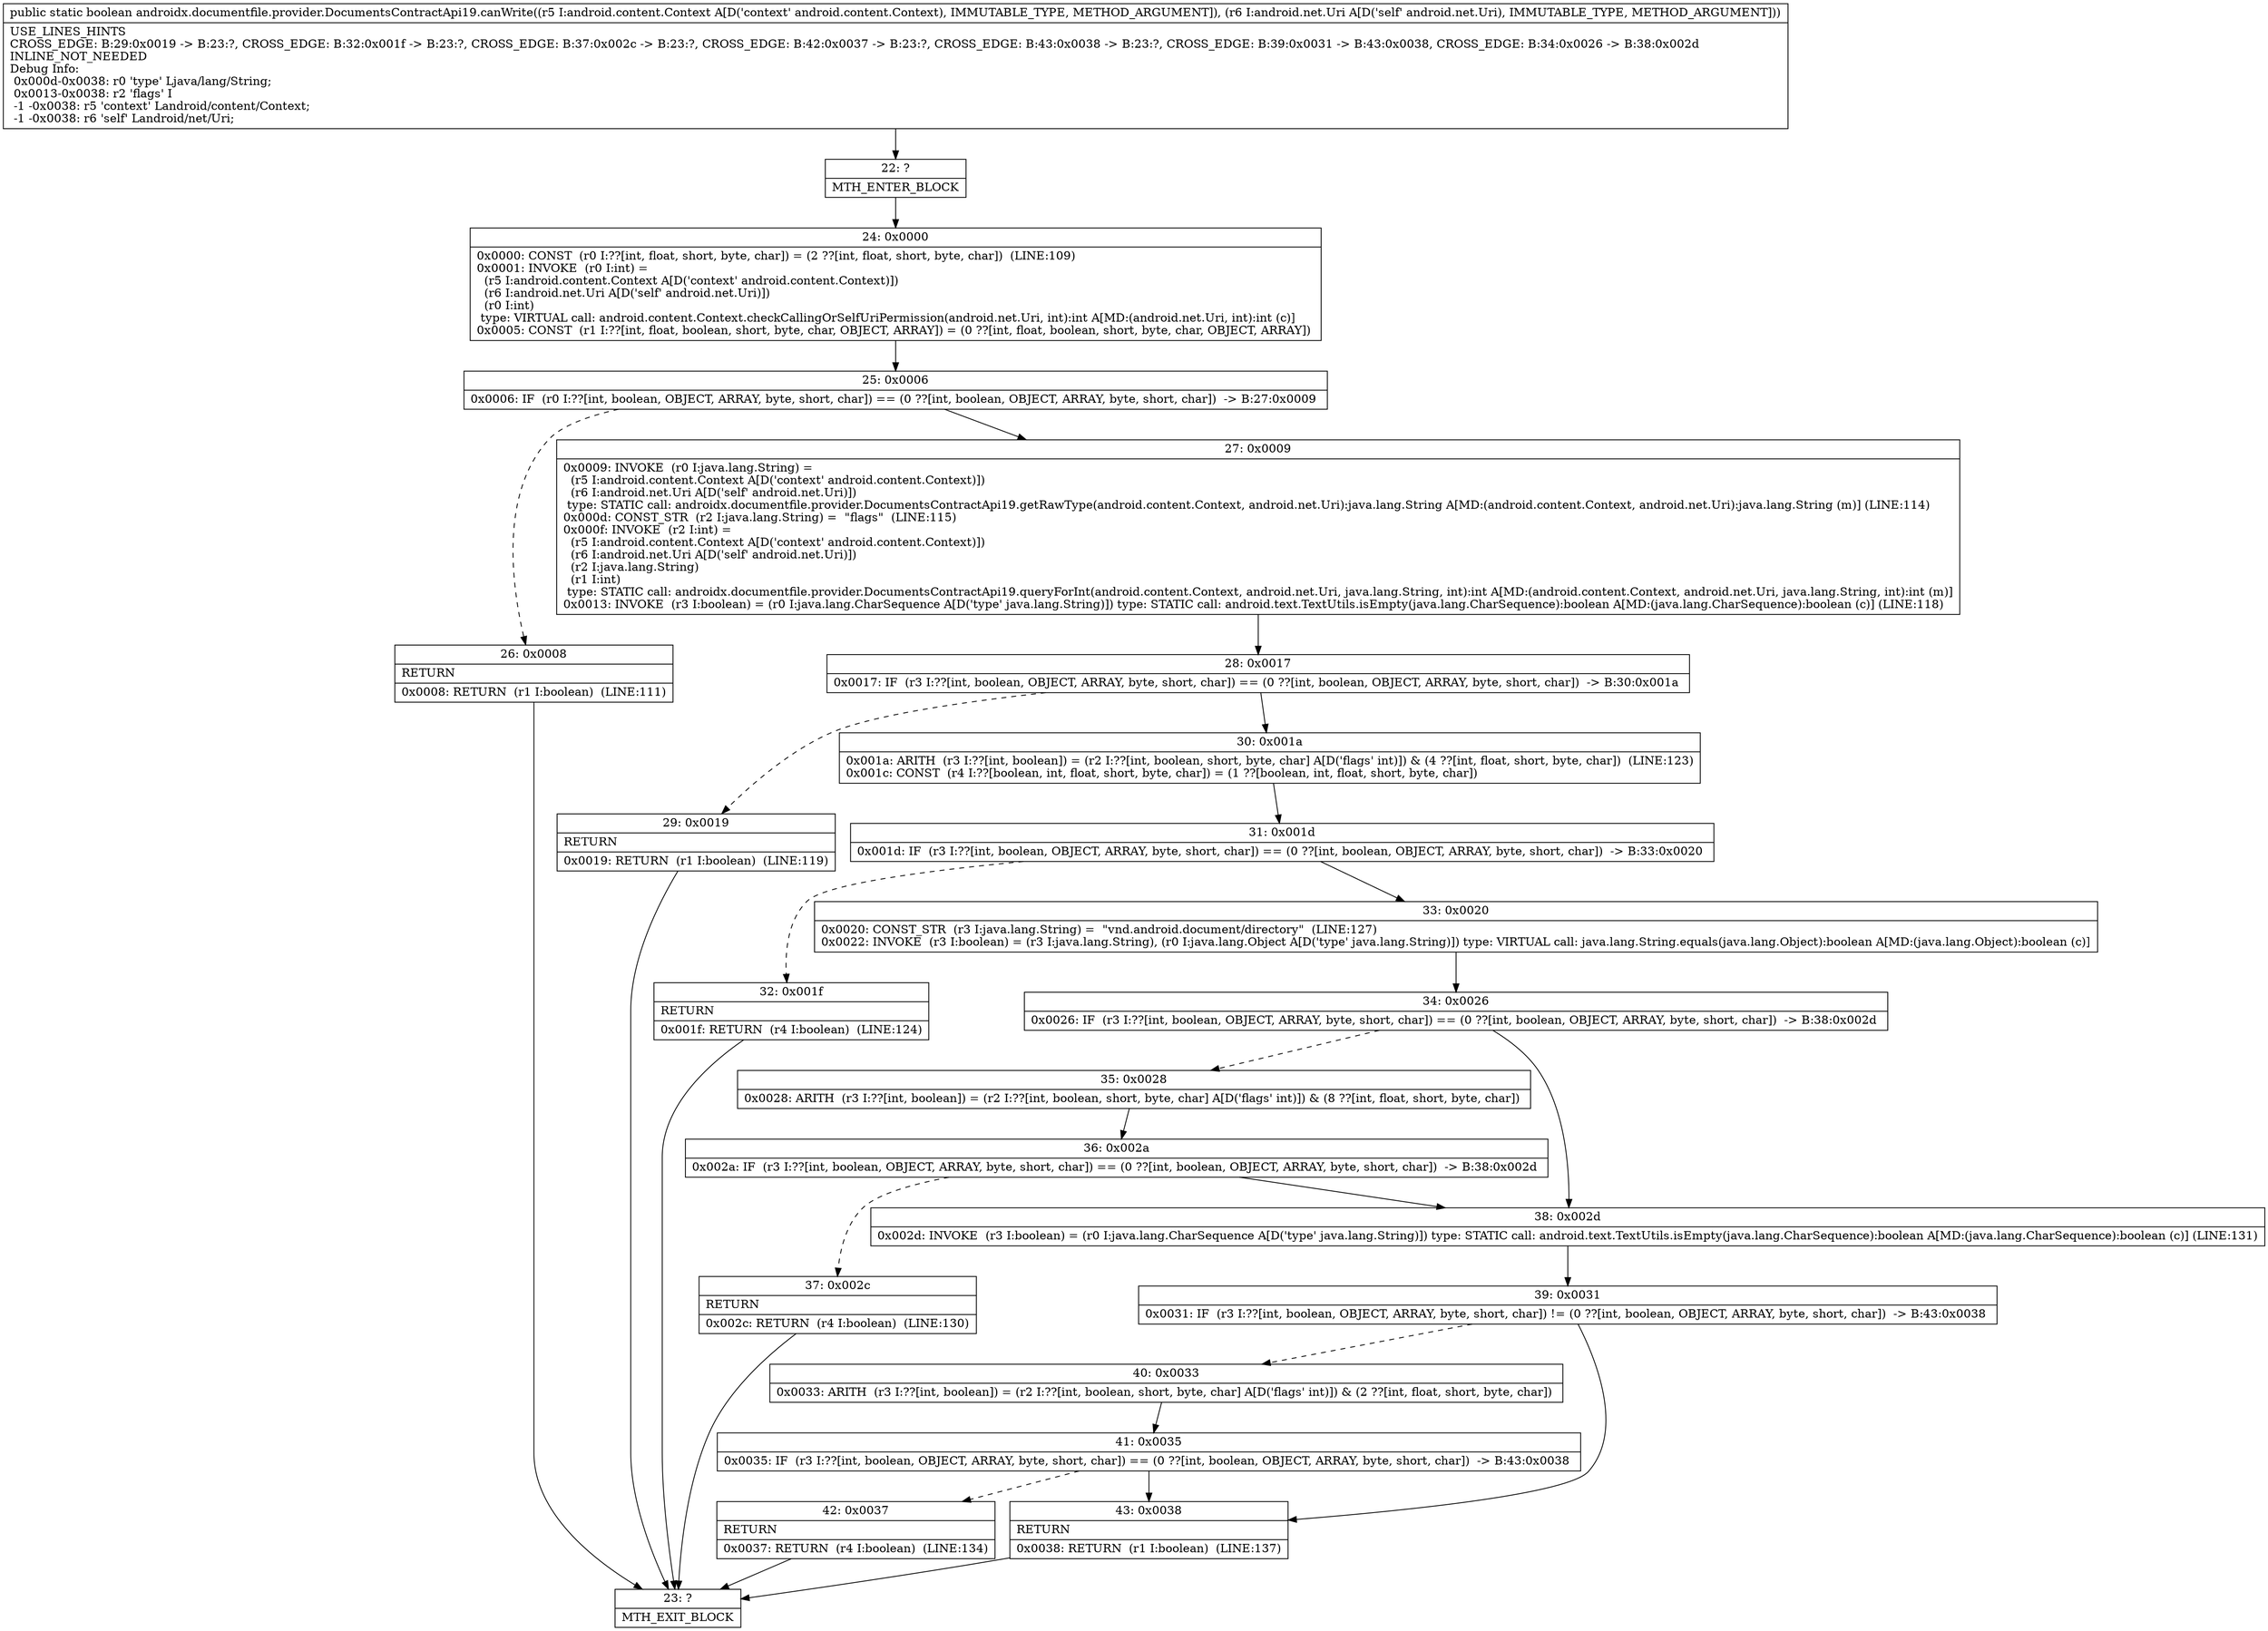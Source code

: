 digraph "CFG forandroidx.documentfile.provider.DocumentsContractApi19.canWrite(Landroid\/content\/Context;Landroid\/net\/Uri;)Z" {
Node_22 [shape=record,label="{22\:\ ?|MTH_ENTER_BLOCK\l}"];
Node_24 [shape=record,label="{24\:\ 0x0000|0x0000: CONST  (r0 I:??[int, float, short, byte, char]) = (2 ??[int, float, short, byte, char])  (LINE:109)\l0x0001: INVOKE  (r0 I:int) = \l  (r5 I:android.content.Context A[D('context' android.content.Context)])\l  (r6 I:android.net.Uri A[D('self' android.net.Uri)])\l  (r0 I:int)\l type: VIRTUAL call: android.content.Context.checkCallingOrSelfUriPermission(android.net.Uri, int):int A[MD:(android.net.Uri, int):int (c)]\l0x0005: CONST  (r1 I:??[int, float, boolean, short, byte, char, OBJECT, ARRAY]) = (0 ??[int, float, boolean, short, byte, char, OBJECT, ARRAY]) \l}"];
Node_25 [shape=record,label="{25\:\ 0x0006|0x0006: IF  (r0 I:??[int, boolean, OBJECT, ARRAY, byte, short, char]) == (0 ??[int, boolean, OBJECT, ARRAY, byte, short, char])  \-\> B:27:0x0009 \l}"];
Node_26 [shape=record,label="{26\:\ 0x0008|RETURN\l|0x0008: RETURN  (r1 I:boolean)  (LINE:111)\l}"];
Node_23 [shape=record,label="{23\:\ ?|MTH_EXIT_BLOCK\l}"];
Node_27 [shape=record,label="{27\:\ 0x0009|0x0009: INVOKE  (r0 I:java.lang.String) = \l  (r5 I:android.content.Context A[D('context' android.content.Context)])\l  (r6 I:android.net.Uri A[D('self' android.net.Uri)])\l type: STATIC call: androidx.documentfile.provider.DocumentsContractApi19.getRawType(android.content.Context, android.net.Uri):java.lang.String A[MD:(android.content.Context, android.net.Uri):java.lang.String (m)] (LINE:114)\l0x000d: CONST_STR  (r2 I:java.lang.String) =  \"flags\"  (LINE:115)\l0x000f: INVOKE  (r2 I:int) = \l  (r5 I:android.content.Context A[D('context' android.content.Context)])\l  (r6 I:android.net.Uri A[D('self' android.net.Uri)])\l  (r2 I:java.lang.String)\l  (r1 I:int)\l type: STATIC call: androidx.documentfile.provider.DocumentsContractApi19.queryForInt(android.content.Context, android.net.Uri, java.lang.String, int):int A[MD:(android.content.Context, android.net.Uri, java.lang.String, int):int (m)]\l0x0013: INVOKE  (r3 I:boolean) = (r0 I:java.lang.CharSequence A[D('type' java.lang.String)]) type: STATIC call: android.text.TextUtils.isEmpty(java.lang.CharSequence):boolean A[MD:(java.lang.CharSequence):boolean (c)] (LINE:118)\l}"];
Node_28 [shape=record,label="{28\:\ 0x0017|0x0017: IF  (r3 I:??[int, boolean, OBJECT, ARRAY, byte, short, char]) == (0 ??[int, boolean, OBJECT, ARRAY, byte, short, char])  \-\> B:30:0x001a \l}"];
Node_29 [shape=record,label="{29\:\ 0x0019|RETURN\l|0x0019: RETURN  (r1 I:boolean)  (LINE:119)\l}"];
Node_30 [shape=record,label="{30\:\ 0x001a|0x001a: ARITH  (r3 I:??[int, boolean]) = (r2 I:??[int, boolean, short, byte, char] A[D('flags' int)]) & (4 ??[int, float, short, byte, char])  (LINE:123)\l0x001c: CONST  (r4 I:??[boolean, int, float, short, byte, char]) = (1 ??[boolean, int, float, short, byte, char]) \l}"];
Node_31 [shape=record,label="{31\:\ 0x001d|0x001d: IF  (r3 I:??[int, boolean, OBJECT, ARRAY, byte, short, char]) == (0 ??[int, boolean, OBJECT, ARRAY, byte, short, char])  \-\> B:33:0x0020 \l}"];
Node_32 [shape=record,label="{32\:\ 0x001f|RETURN\l|0x001f: RETURN  (r4 I:boolean)  (LINE:124)\l}"];
Node_33 [shape=record,label="{33\:\ 0x0020|0x0020: CONST_STR  (r3 I:java.lang.String) =  \"vnd.android.document\/directory\"  (LINE:127)\l0x0022: INVOKE  (r3 I:boolean) = (r3 I:java.lang.String), (r0 I:java.lang.Object A[D('type' java.lang.String)]) type: VIRTUAL call: java.lang.String.equals(java.lang.Object):boolean A[MD:(java.lang.Object):boolean (c)]\l}"];
Node_34 [shape=record,label="{34\:\ 0x0026|0x0026: IF  (r3 I:??[int, boolean, OBJECT, ARRAY, byte, short, char]) == (0 ??[int, boolean, OBJECT, ARRAY, byte, short, char])  \-\> B:38:0x002d \l}"];
Node_35 [shape=record,label="{35\:\ 0x0028|0x0028: ARITH  (r3 I:??[int, boolean]) = (r2 I:??[int, boolean, short, byte, char] A[D('flags' int)]) & (8 ??[int, float, short, byte, char]) \l}"];
Node_36 [shape=record,label="{36\:\ 0x002a|0x002a: IF  (r3 I:??[int, boolean, OBJECT, ARRAY, byte, short, char]) == (0 ??[int, boolean, OBJECT, ARRAY, byte, short, char])  \-\> B:38:0x002d \l}"];
Node_37 [shape=record,label="{37\:\ 0x002c|RETURN\l|0x002c: RETURN  (r4 I:boolean)  (LINE:130)\l}"];
Node_38 [shape=record,label="{38\:\ 0x002d|0x002d: INVOKE  (r3 I:boolean) = (r0 I:java.lang.CharSequence A[D('type' java.lang.String)]) type: STATIC call: android.text.TextUtils.isEmpty(java.lang.CharSequence):boolean A[MD:(java.lang.CharSequence):boolean (c)] (LINE:131)\l}"];
Node_39 [shape=record,label="{39\:\ 0x0031|0x0031: IF  (r3 I:??[int, boolean, OBJECT, ARRAY, byte, short, char]) != (0 ??[int, boolean, OBJECT, ARRAY, byte, short, char])  \-\> B:43:0x0038 \l}"];
Node_40 [shape=record,label="{40\:\ 0x0033|0x0033: ARITH  (r3 I:??[int, boolean]) = (r2 I:??[int, boolean, short, byte, char] A[D('flags' int)]) & (2 ??[int, float, short, byte, char]) \l}"];
Node_41 [shape=record,label="{41\:\ 0x0035|0x0035: IF  (r3 I:??[int, boolean, OBJECT, ARRAY, byte, short, char]) == (0 ??[int, boolean, OBJECT, ARRAY, byte, short, char])  \-\> B:43:0x0038 \l}"];
Node_42 [shape=record,label="{42\:\ 0x0037|RETURN\l|0x0037: RETURN  (r4 I:boolean)  (LINE:134)\l}"];
Node_43 [shape=record,label="{43\:\ 0x0038|RETURN\l|0x0038: RETURN  (r1 I:boolean)  (LINE:137)\l}"];
MethodNode[shape=record,label="{public static boolean androidx.documentfile.provider.DocumentsContractApi19.canWrite((r5 I:android.content.Context A[D('context' android.content.Context), IMMUTABLE_TYPE, METHOD_ARGUMENT]), (r6 I:android.net.Uri A[D('self' android.net.Uri), IMMUTABLE_TYPE, METHOD_ARGUMENT]))  | USE_LINES_HINTS\lCROSS_EDGE: B:29:0x0019 \-\> B:23:?, CROSS_EDGE: B:32:0x001f \-\> B:23:?, CROSS_EDGE: B:37:0x002c \-\> B:23:?, CROSS_EDGE: B:42:0x0037 \-\> B:23:?, CROSS_EDGE: B:43:0x0038 \-\> B:23:?, CROSS_EDGE: B:39:0x0031 \-\> B:43:0x0038, CROSS_EDGE: B:34:0x0026 \-\> B:38:0x002d\lINLINE_NOT_NEEDED\lDebug Info:\l  0x000d\-0x0038: r0 'type' Ljava\/lang\/String;\l  0x0013\-0x0038: r2 'flags' I\l  \-1 \-0x0038: r5 'context' Landroid\/content\/Context;\l  \-1 \-0x0038: r6 'self' Landroid\/net\/Uri;\l}"];
MethodNode -> Node_22;Node_22 -> Node_24;
Node_24 -> Node_25;
Node_25 -> Node_26[style=dashed];
Node_25 -> Node_27;
Node_26 -> Node_23;
Node_27 -> Node_28;
Node_28 -> Node_29[style=dashed];
Node_28 -> Node_30;
Node_29 -> Node_23;
Node_30 -> Node_31;
Node_31 -> Node_32[style=dashed];
Node_31 -> Node_33;
Node_32 -> Node_23;
Node_33 -> Node_34;
Node_34 -> Node_35[style=dashed];
Node_34 -> Node_38;
Node_35 -> Node_36;
Node_36 -> Node_37[style=dashed];
Node_36 -> Node_38;
Node_37 -> Node_23;
Node_38 -> Node_39;
Node_39 -> Node_40[style=dashed];
Node_39 -> Node_43;
Node_40 -> Node_41;
Node_41 -> Node_42[style=dashed];
Node_41 -> Node_43;
Node_42 -> Node_23;
Node_43 -> Node_23;
}

